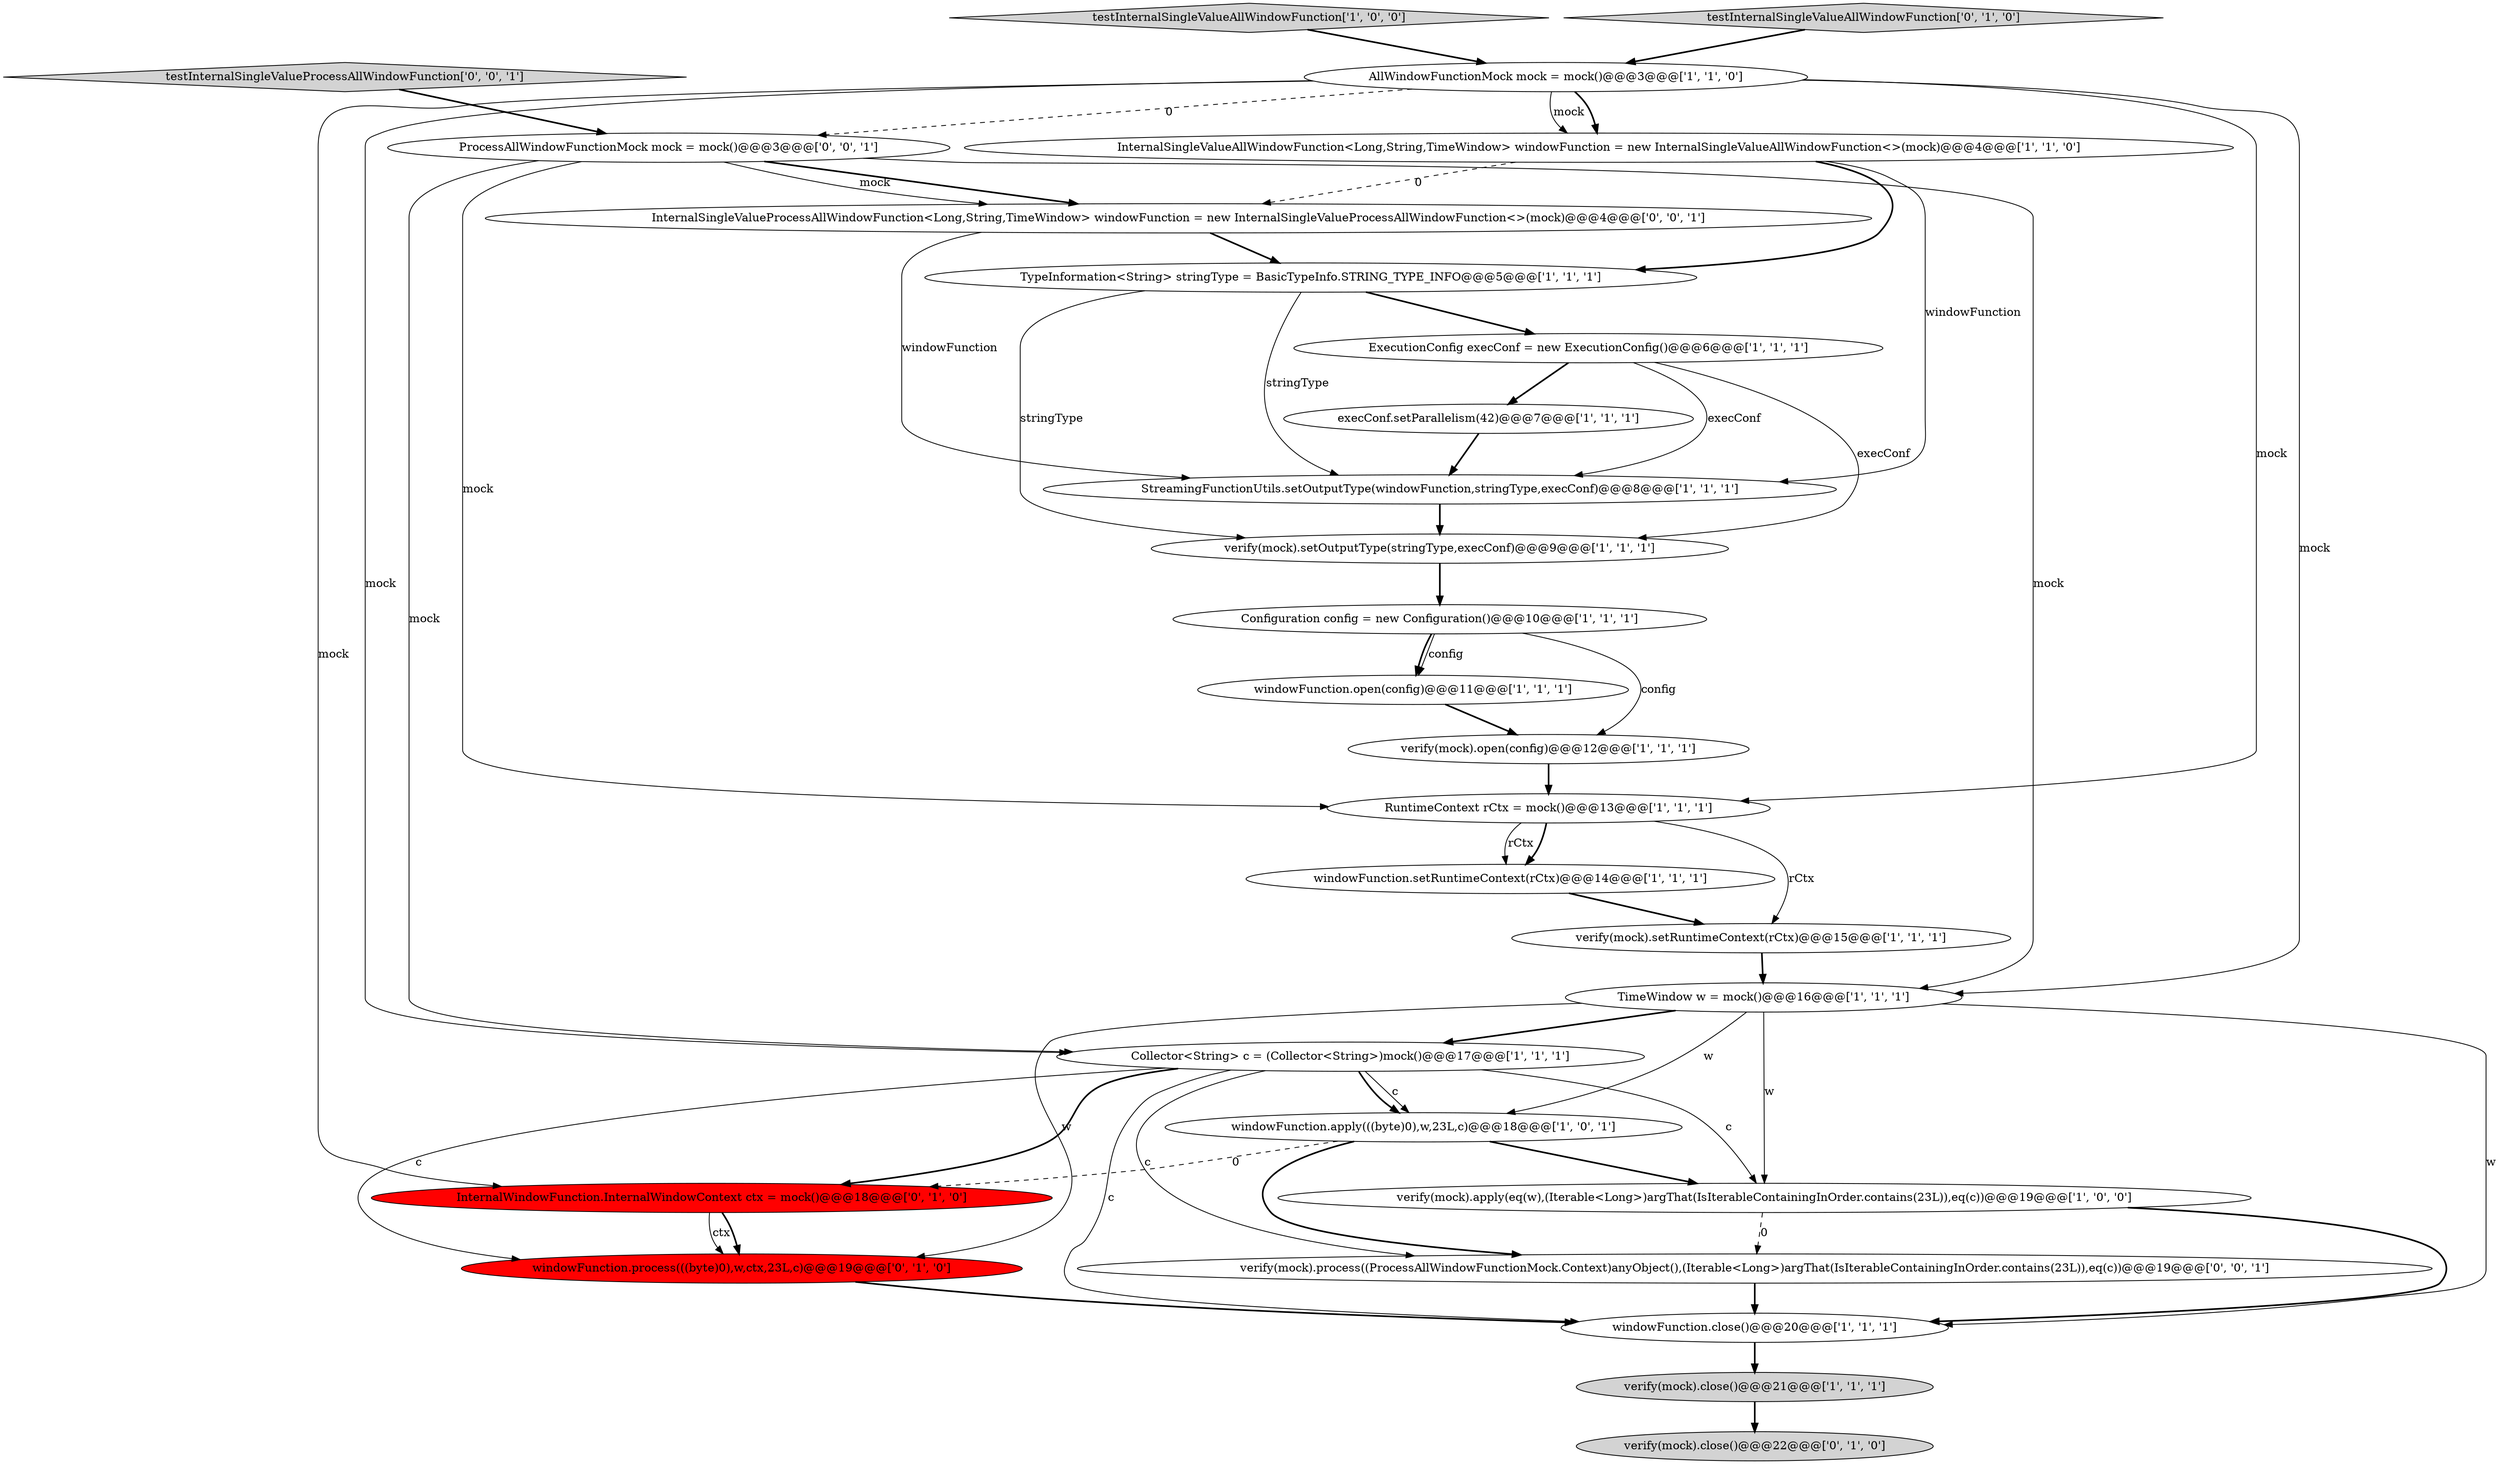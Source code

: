 digraph {
4 [style = filled, label = "verify(mock).apply(eq(w),(Iterable<Long>)argThat(IsIterableContainingInOrder.contains(23L)),eq(c))@@@19@@@['1', '0', '0']", fillcolor = white, shape = ellipse image = "AAA0AAABBB1BBB"];
17 [style = filled, label = "testInternalSingleValueAllWindowFunction['1', '0', '0']", fillcolor = lightgray, shape = diamond image = "AAA0AAABBB1BBB"];
20 [style = filled, label = "windowFunction.process(((byte)0),w,ctx,23L,c)@@@19@@@['0', '1', '0']", fillcolor = red, shape = ellipse image = "AAA1AAABBB2BBB"];
10 [style = filled, label = "ExecutionConfig execConf = new ExecutionConfig()@@@6@@@['1', '1', '1']", fillcolor = white, shape = ellipse image = "AAA0AAABBB1BBB"];
16 [style = filled, label = "Collector<String> c = (Collector<String>)mock()@@@17@@@['1', '1', '1']", fillcolor = white, shape = ellipse image = "AAA0AAABBB1BBB"];
5 [style = filled, label = "verify(mock).close()@@@21@@@['1', '1', '1']", fillcolor = lightgray, shape = ellipse image = "AAA0AAABBB1BBB"];
24 [style = filled, label = "verify(mock).process((ProcessAllWindowFunctionMock.Context)anyObject(),(Iterable<Long>)argThat(IsIterableContainingInOrder.contains(23L)),eq(c))@@@19@@@['0', '0', '1']", fillcolor = white, shape = ellipse image = "AAA0AAABBB3BBB"];
9 [style = filled, label = "AllWindowFunctionMock mock = mock()@@@3@@@['1', '1', '0']", fillcolor = white, shape = ellipse image = "AAA0AAABBB1BBB"];
0 [style = filled, label = "windowFunction.close()@@@20@@@['1', '1', '1']", fillcolor = white, shape = ellipse image = "AAA0AAABBB1BBB"];
8 [style = filled, label = "verify(mock).setOutputType(stringType,execConf)@@@9@@@['1', '1', '1']", fillcolor = white, shape = ellipse image = "AAA0AAABBB1BBB"];
15 [style = filled, label = "TimeWindow w = mock()@@@16@@@['1', '1', '1']", fillcolor = white, shape = ellipse image = "AAA0AAABBB1BBB"];
19 [style = filled, label = "windowFunction.open(config)@@@11@@@['1', '1', '1']", fillcolor = white, shape = ellipse image = "AAA0AAABBB1BBB"];
2 [style = filled, label = "execConf.setParallelism(42)@@@7@@@['1', '1', '1']", fillcolor = white, shape = ellipse image = "AAA0AAABBB1BBB"];
13 [style = filled, label = "verify(mock).open(config)@@@12@@@['1', '1', '1']", fillcolor = white, shape = ellipse image = "AAA0AAABBB1BBB"];
22 [style = filled, label = "verify(mock).close()@@@22@@@['0', '1', '0']", fillcolor = lightgray, shape = ellipse image = "AAA0AAABBB2BBB"];
6 [style = filled, label = "TypeInformation<String> stringType = BasicTypeInfo.STRING_TYPE_INFO@@@5@@@['1', '1', '1']", fillcolor = white, shape = ellipse image = "AAA0AAABBB1BBB"];
11 [style = filled, label = "verify(mock).setRuntimeContext(rCtx)@@@15@@@['1', '1', '1']", fillcolor = white, shape = ellipse image = "AAA0AAABBB1BBB"];
25 [style = filled, label = "InternalSingleValueProcessAllWindowFunction<Long,String,TimeWindow> windowFunction = new InternalSingleValueProcessAllWindowFunction<>(mock)@@@4@@@['0', '0', '1']", fillcolor = white, shape = ellipse image = "AAA0AAABBB3BBB"];
26 [style = filled, label = "ProcessAllWindowFunctionMock mock = mock()@@@3@@@['0', '0', '1']", fillcolor = white, shape = ellipse image = "AAA0AAABBB3BBB"];
23 [style = filled, label = "testInternalSingleValueAllWindowFunction['0', '1', '0']", fillcolor = lightgray, shape = diamond image = "AAA0AAABBB2BBB"];
12 [style = filled, label = "windowFunction.apply(((byte)0),w,23L,c)@@@18@@@['1', '0', '1']", fillcolor = white, shape = ellipse image = "AAA0AAABBB1BBB"];
21 [style = filled, label = "InternalWindowFunction.InternalWindowContext ctx = mock()@@@18@@@['0', '1', '0']", fillcolor = red, shape = ellipse image = "AAA1AAABBB2BBB"];
1 [style = filled, label = "windowFunction.setRuntimeContext(rCtx)@@@14@@@['1', '1', '1']", fillcolor = white, shape = ellipse image = "AAA0AAABBB1BBB"];
14 [style = filled, label = "StreamingFunctionUtils.setOutputType(windowFunction,stringType,execConf)@@@8@@@['1', '1', '1']", fillcolor = white, shape = ellipse image = "AAA0AAABBB1BBB"];
3 [style = filled, label = "RuntimeContext rCtx = mock()@@@13@@@['1', '1', '1']", fillcolor = white, shape = ellipse image = "AAA0AAABBB1BBB"];
27 [style = filled, label = "testInternalSingleValueProcessAllWindowFunction['0', '0', '1']", fillcolor = lightgray, shape = diamond image = "AAA0AAABBB3BBB"];
18 [style = filled, label = "Configuration config = new Configuration()@@@10@@@['1', '1', '1']", fillcolor = white, shape = ellipse image = "AAA0AAABBB1BBB"];
7 [style = filled, label = "InternalSingleValueAllWindowFunction<Long,String,TimeWindow> windowFunction = new InternalSingleValueAllWindowFunction<>(mock)@@@4@@@['1', '1', '0']", fillcolor = white, shape = ellipse image = "AAA0AAABBB1BBB"];
16->0 [style = solid, label="c"];
16->12 [style = solid, label="c"];
25->14 [style = solid, label="windowFunction"];
9->3 [style = solid, label="mock"];
3->1 [style = bold, label=""];
16->20 [style = solid, label="c"];
8->18 [style = bold, label=""];
24->0 [style = bold, label=""];
17->9 [style = bold, label=""];
26->25 [style = bold, label=""];
20->0 [style = bold, label=""];
9->15 [style = solid, label="mock"];
18->19 [style = bold, label=""];
18->13 [style = solid, label="config"];
6->8 [style = solid, label="stringType"];
21->20 [style = solid, label="ctx"];
12->24 [style = bold, label=""];
26->16 [style = solid, label="mock"];
15->12 [style = solid, label="w"];
26->15 [style = solid, label="mock"];
9->7 [style = bold, label=""];
16->24 [style = solid, label="c"];
15->16 [style = bold, label=""];
25->6 [style = bold, label=""];
12->21 [style = dashed, label="0"];
3->11 [style = solid, label="rCtx"];
11->15 [style = bold, label=""];
1->11 [style = bold, label=""];
4->0 [style = bold, label=""];
26->25 [style = solid, label="mock"];
9->16 [style = solid, label="mock"];
21->20 [style = bold, label=""];
19->13 [style = bold, label=""];
13->3 [style = bold, label=""];
12->4 [style = bold, label=""];
3->1 [style = solid, label="rCtx"];
15->4 [style = solid, label="w"];
16->21 [style = bold, label=""];
10->8 [style = solid, label="execConf"];
9->21 [style = solid, label="mock"];
6->10 [style = bold, label=""];
7->6 [style = bold, label=""];
2->14 [style = bold, label=""];
9->26 [style = dashed, label="0"];
7->25 [style = dashed, label="0"];
9->7 [style = solid, label="mock"];
18->19 [style = solid, label="config"];
10->2 [style = bold, label=""];
14->8 [style = bold, label=""];
16->4 [style = solid, label="c"];
15->20 [style = solid, label="w"];
4->24 [style = dashed, label="0"];
10->14 [style = solid, label="execConf"];
15->0 [style = solid, label="w"];
6->14 [style = solid, label="stringType"];
16->12 [style = bold, label=""];
5->22 [style = bold, label=""];
23->9 [style = bold, label=""];
0->5 [style = bold, label=""];
26->3 [style = solid, label="mock"];
7->14 [style = solid, label="windowFunction"];
27->26 [style = bold, label=""];
}
